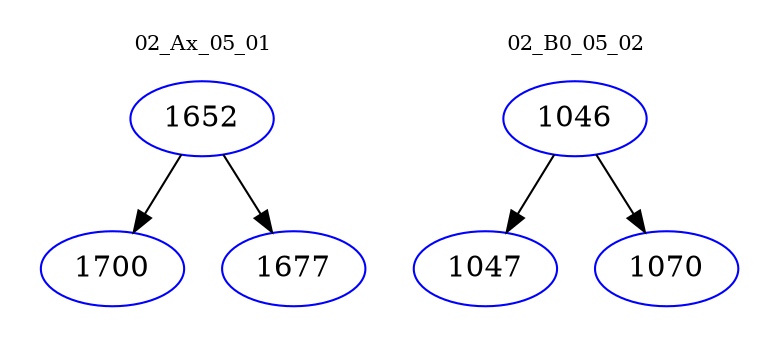digraph{
subgraph cluster_0 {
color = white
label = "02_Ax_05_01";
fontsize=10;
T0_1652 [label="1652", color="blue"]
T0_1652 -> T0_1700 [color="black"]
T0_1700 [label="1700", color="blue"]
T0_1652 -> T0_1677 [color="black"]
T0_1677 [label="1677", color="blue"]
}
subgraph cluster_1 {
color = white
label = "02_B0_05_02";
fontsize=10;
T1_1046 [label="1046", color="blue"]
T1_1046 -> T1_1047 [color="black"]
T1_1047 [label="1047", color="blue"]
T1_1046 -> T1_1070 [color="black"]
T1_1070 [label="1070", color="blue"]
}
}
